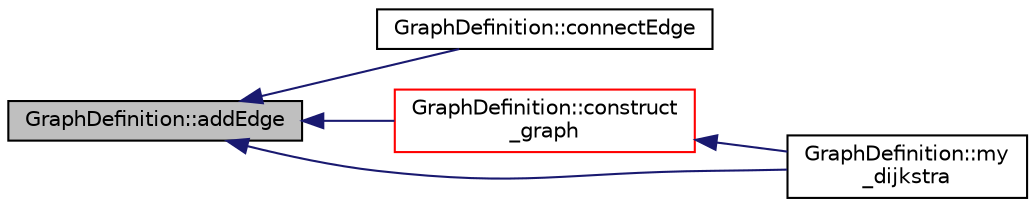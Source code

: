 digraph "GraphDefinition::addEdge"
{
  edge [fontname="Helvetica",fontsize="10",labelfontname="Helvetica",labelfontsize="10"];
  node [fontname="Helvetica",fontsize="10",shape=record];
  rankdir="LR";
  Node6 [label="GraphDefinition::addEdge",height=0.2,width=0.4,color="black", fillcolor="grey75", style="filled", fontcolor="black"];
  Node6 -> Node7 [dir="back",color="midnightblue",fontsize="10",style="solid",fontname="Helvetica"];
  Node7 [label="GraphDefinition::connectEdge",height=0.2,width=0.4,color="black", fillcolor="white", style="filled",URL="$classGraphDefinition.html#a03e605a7da63297b459419b8cfc17845"];
  Node6 -> Node8 [dir="back",color="midnightblue",fontsize="10",style="solid",fontname="Helvetica"];
  Node8 [label="GraphDefinition::construct\l_graph",height=0.2,width=0.4,color="red", fillcolor="white", style="filled",URL="$classGraphDefinition.html#a1aa3daf43141bf0ad05ed930b3442e50"];
  Node8 -> Node10 [dir="back",color="midnightblue",fontsize="10",style="solid",fontname="Helvetica"];
  Node10 [label="GraphDefinition::my\l_dijkstra",height=0.2,width=0.4,color="black", fillcolor="white", style="filled",URL="$classGraphDefinition.html#a301460dfe429302d7273e437db823b08"];
  Node6 -> Node10 [dir="back",color="midnightblue",fontsize="10",style="solid",fontname="Helvetica"];
}
